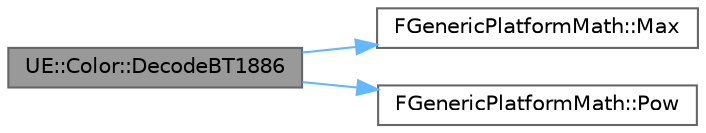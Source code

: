 digraph "UE::Color::DecodeBT1886"
{
 // INTERACTIVE_SVG=YES
 // LATEX_PDF_SIZE
  bgcolor="transparent";
  edge [fontname=Helvetica,fontsize=10,labelfontname=Helvetica,labelfontsize=10];
  node [fontname=Helvetica,fontsize=10,shape=box,height=0.2,width=0.4];
  rankdir="LR";
  Node1 [id="Node000001",label="UE::Color::DecodeBT1886",height=0.2,width=0.4,color="gray40", fillcolor="grey60", style="filled", fontcolor="black",tooltip="Decode value with an ITU-R BT.1886 encoding."];
  Node1 -> Node2 [id="edge1_Node000001_Node000002",color="steelblue1",style="solid",tooltip=" "];
  Node2 [id="Node000002",label="FGenericPlatformMath::Max",height=0.2,width=0.4,color="grey40", fillcolor="white", style="filled",URL="$dd/d7b/structFGenericPlatformMath.html#af59fafcf9d82c697013c82f8f15a352e",tooltip="Returns higher value in a generic way."];
  Node1 -> Node3 [id="edge2_Node000001_Node000003",color="steelblue1",style="solid",tooltip=" "];
  Node3 [id="Node000003",label="FGenericPlatformMath::Pow",height=0.2,width=0.4,color="grey40", fillcolor="white", style="filled",URL="$dd/d7b/structFGenericPlatformMath.html#ae1081a9a8ec3b03a8c86653f23e807bf",tooltip=" "];
}
